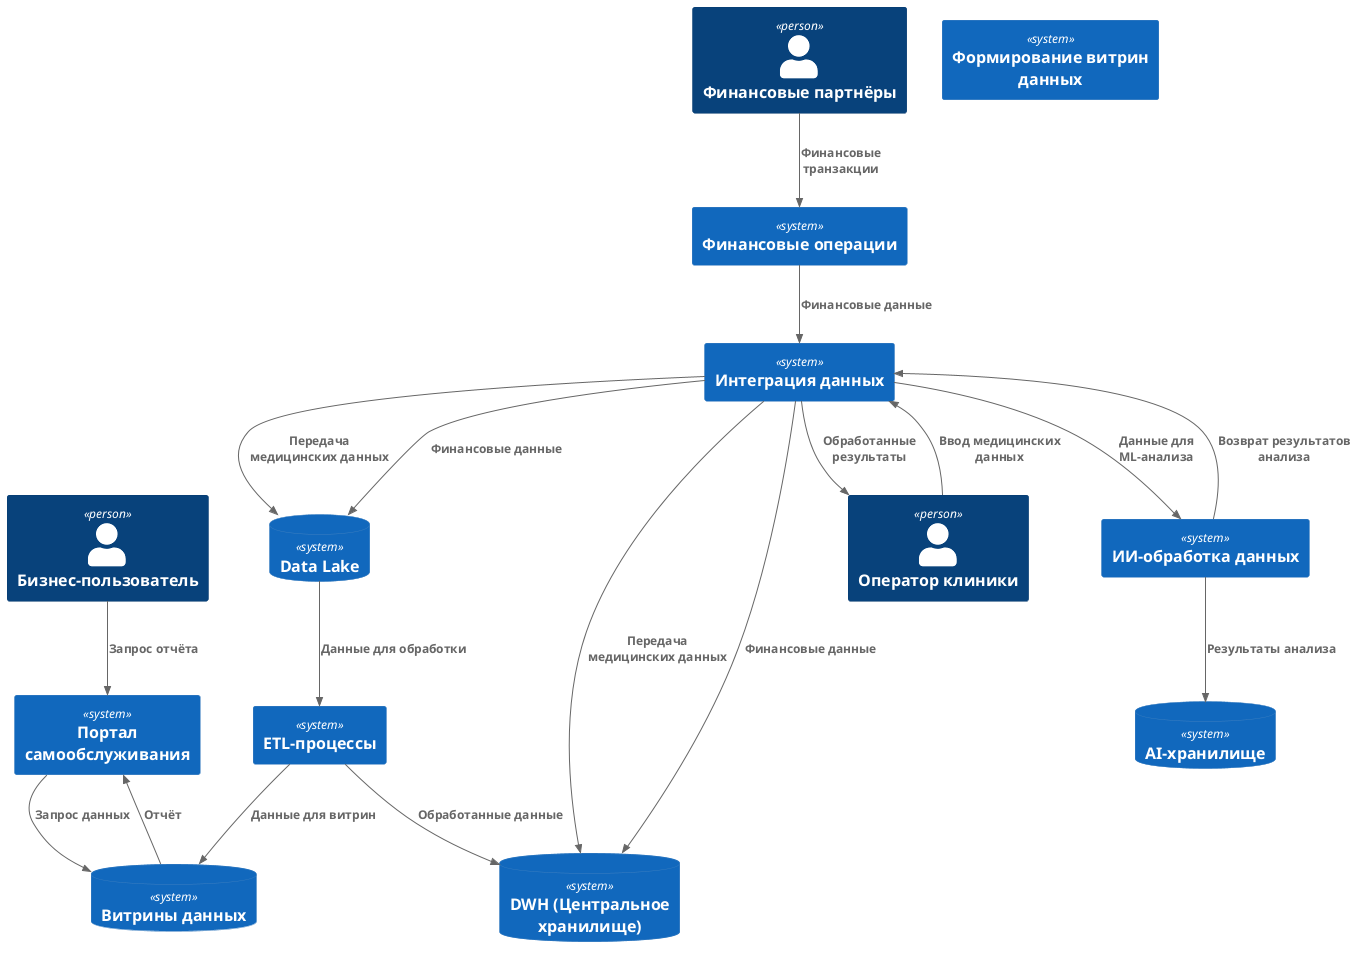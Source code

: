 @startuml
!include <C4/C4_Context>

Person(BusinessUser, "Бизнес-пользователь")
Person(ClinicOperator, "Оператор клиники")
Person(FinPartners, "Финансовые партнёры")

System(SelfServicePortal, "Портал самообслуживания")
System(DataMartProcess, "Формирование витрин данных")
System(AIProcessing, "ИИ-обработка данных")
System(FinProcessing, "Финансовые операции")
System(DataIntegration, "Интеграция данных")
System(ETLProcess, "ETL-процессы")

SystemDb(CentralStorage, "DWH (Центральное хранилище)")
SystemDb(DataLake, "Data Lake")
SystemDb(AIStorage, "AI-хранилище")
SystemDb(DataMarts, "Витрины данных")

Rel(BusinessUser, SelfServicePortal, "Запрос отчёта")
Rel(SelfServicePortal, DataMarts, "Запрос данных")
Rel(DataMarts, SelfServicePortal, "Отчёт")

Rel(ClinicOperator, DataIntegration, "Ввод медицинских данных")
Rel(DataIntegration, DataLake, "Передача медицинских данных")
Rel(DataIntegration, CentralStorage, "Передача медицинских данных")

Rel(DataLake, ETLProcess, "Данные для обработки")
Rel(ETLProcess, CentralStorage, "Обработанные данные")
Rel(ETLProcess, DataMarts, "Данные для витрин")

Rel(DataIntegration, AIProcessing, "Данные для ML-анализа")
Rel(AIProcessing, AIStorage, "Результаты анализа")
Rel(AIProcessing, DataIntegration, "Возврат результатов анализа")
Rel(DataIntegration, ClinicOperator, "Обработанные результаты")

Rel(FinPartners, FinProcessing, "Финансовые транзакции")
Rel(FinProcessing, DataIntegration, "Финансовые данные")
Rel(DataIntegration, DataLake, "Финансовые данные")
Rel(DataIntegration, CentralStorage, "Финансовые данные")
@enduml